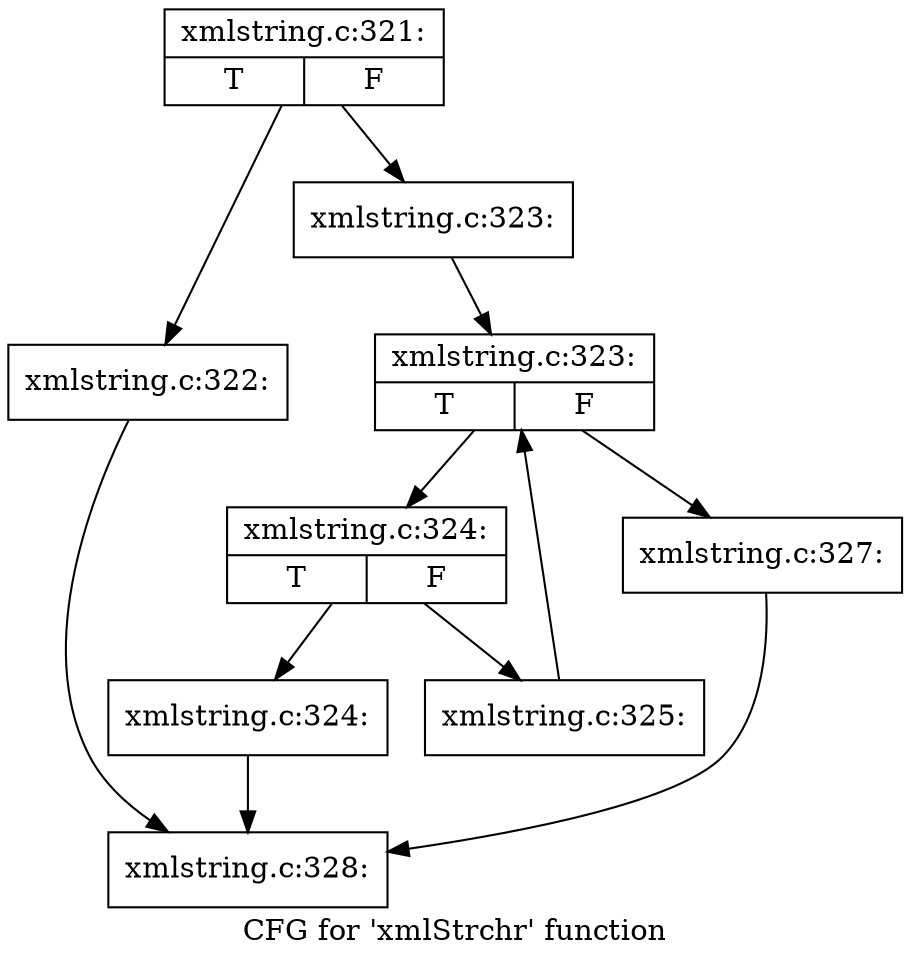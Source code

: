 digraph "CFG for 'xmlStrchr' function" {
	label="CFG for 'xmlStrchr' function";

	Node0x38d44b0 [shape=record,label="{xmlstring.c:321:|{<s0>T|<s1>F}}"];
	Node0x38d44b0 -> Node0x38d3f60;
	Node0x38d44b0 -> Node0x38d3fb0;
	Node0x38d3f60 [shape=record,label="{xmlstring.c:322:}"];
	Node0x38d3f60 -> Node0x38d4560;
	Node0x38d3fb0 [shape=record,label="{xmlstring.c:323:}"];
	Node0x38d3fb0 -> Node0x38d5060;
	Node0x38d5060 [shape=record,label="{xmlstring.c:323:|{<s0>T|<s1>F}}"];
	Node0x38d5060 -> Node0x38d5510;
	Node0x38d5060 -> Node0x38d5280;
	Node0x38d5510 [shape=record,label="{xmlstring.c:324:|{<s0>T|<s1>F}}"];
	Node0x38d5510 -> Node0x38d5700;
	Node0x38d5510 -> Node0x38d5750;
	Node0x38d5700 [shape=record,label="{xmlstring.c:324:}"];
	Node0x38d5700 -> Node0x38d4560;
	Node0x38d5750 [shape=record,label="{xmlstring.c:325:}"];
	Node0x38d5750 -> Node0x38d5060;
	Node0x38d5280 [shape=record,label="{xmlstring.c:327:}"];
	Node0x38d5280 -> Node0x38d4560;
	Node0x38d4560 [shape=record,label="{xmlstring.c:328:}"];
}
